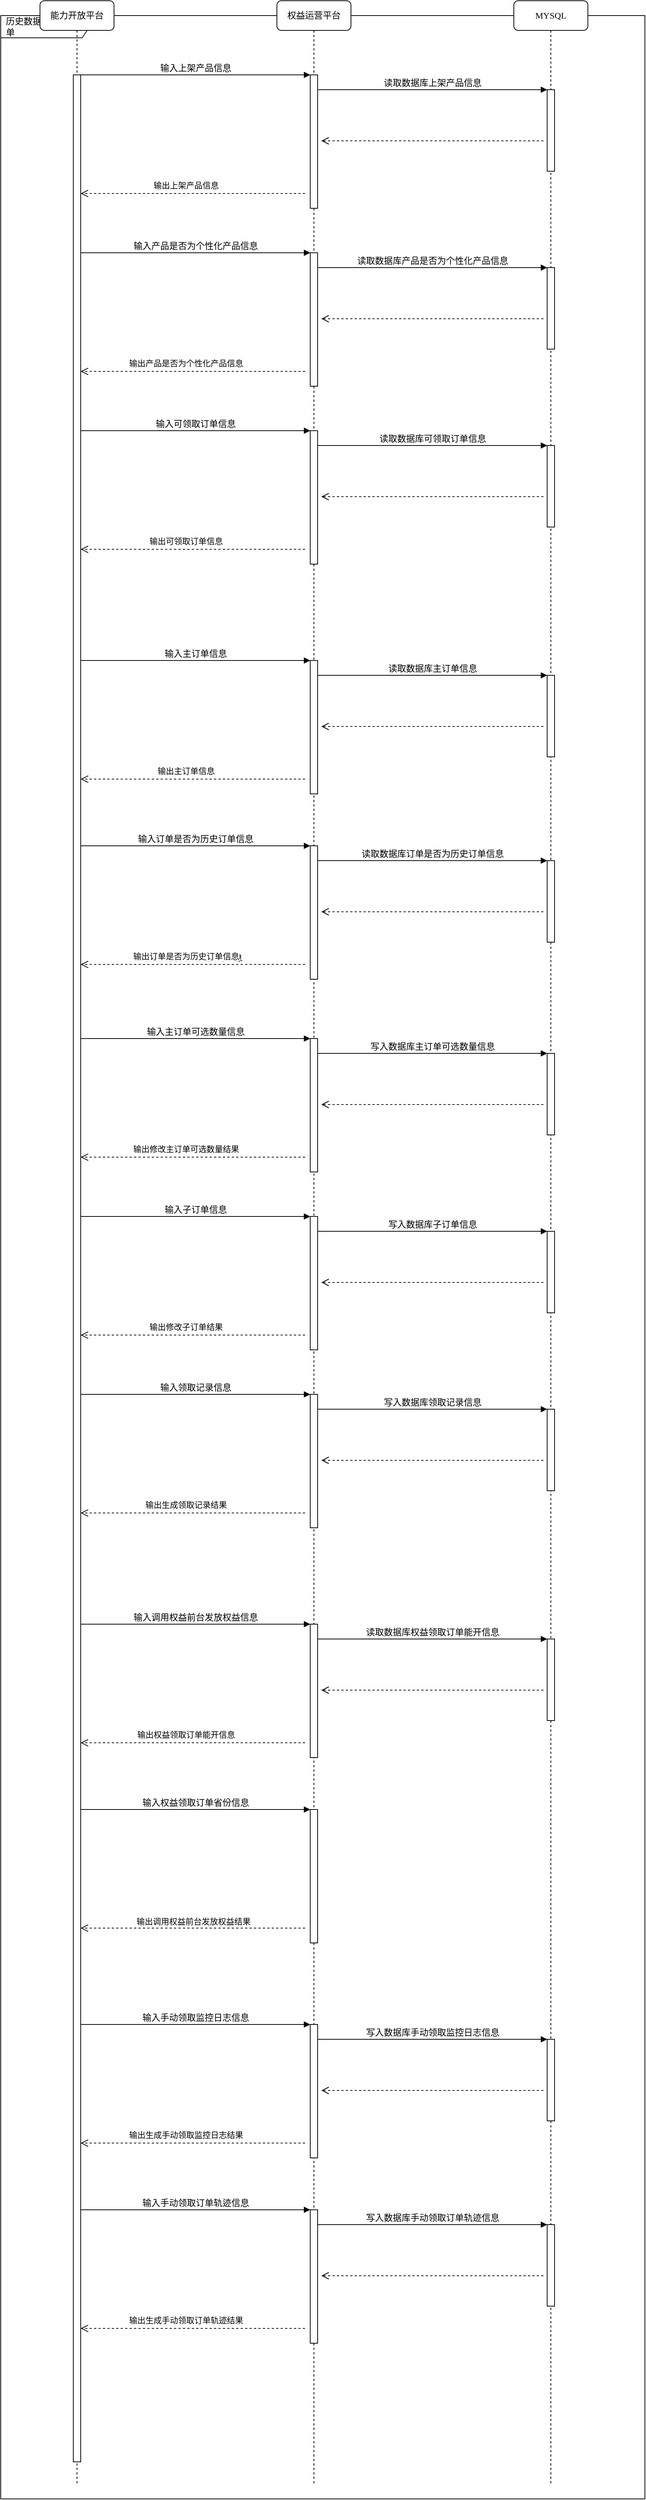 <mxfile version="14.4.7" type="github">
  <diagram name="历史数据生成领取订单" id="13e1069c-82ec-6db2-03f1-153e76fe0fe0">
    <mxGraphModel dx="1182" dy="582" grid="1" gridSize="10" guides="1" tooltips="1" connect="1" arrows="1" fold="1" page="1" pageScale="1" pageWidth="1100" pageHeight="850" background="#ffffff" math="0" shadow="0">
      <root>
        <mxCell id="0" />
        <mxCell id="1" parent="0" />
        <mxCell id="MZ5Lg_tPls2-0rmpcVJo-115" value="历史数据生成领取订单" style="shape=umlFrame;whiteSpace=wrap;html=1;width=120;height=30;boundedLbl=1;verticalAlign=middle;align=left;spacingLeft=5;" vertex="1" parent="1">
          <mxGeometry x="90" y="110" width="870" height="3350" as="geometry" />
        </mxCell>
        <mxCell id="MZ5Lg_tPls2-0rmpcVJo-116" value="权益运营平台" style="shape=umlLifeline;perimeter=lifelinePerimeter;whiteSpace=wrap;html=1;container=1;collapsible=0;recursiveResize=0;outlineConnect=0;rounded=1;shadow=0;comic=0;labelBackgroundColor=none;strokeWidth=1;fontFamily=Verdana;fontSize=12;align=center;" vertex="1" parent="1">
          <mxGeometry x="463" y="90" width="100" height="3350" as="geometry" />
        </mxCell>
        <mxCell id="MZ5Lg_tPls2-0rmpcVJo-117" value="" style="html=1;points=[];perimeter=orthogonalPerimeter;rounded=0;shadow=0;comic=0;labelBackgroundColor=none;strokeWidth=1;fontFamily=Verdana;fontSize=12;align=center;" vertex="1" parent="MZ5Lg_tPls2-0rmpcVJo-116">
          <mxGeometry x="45" y="100" width="10" height="180" as="geometry" />
        </mxCell>
        <mxCell id="MZ5Lg_tPls2-0rmpcVJo-118" value="MYSQL" style="shape=umlLifeline;perimeter=lifelinePerimeter;whiteSpace=wrap;html=1;container=1;collapsible=0;recursiveResize=0;outlineConnect=0;rounded=1;shadow=0;comic=0;labelBackgroundColor=none;strokeWidth=1;fontFamily=Verdana;fontSize=12;align=center;" vertex="1" parent="1">
          <mxGeometry x="783" y="90" width="100" height="3350" as="geometry" />
        </mxCell>
        <mxCell id="MZ5Lg_tPls2-0rmpcVJo-119" value="" style="html=1;points=[];perimeter=orthogonalPerimeter;rounded=0;shadow=0;comic=0;labelBackgroundColor=none;strokeWidth=1;fontFamily=Verdana;fontSize=12;align=center;" vertex="1" parent="MZ5Lg_tPls2-0rmpcVJo-118">
          <mxGeometry x="45" y="120" width="10" height="110" as="geometry" />
        </mxCell>
        <mxCell id="MZ5Lg_tPls2-0rmpcVJo-120" value="能力开放平台" style="shape=umlLifeline;perimeter=lifelinePerimeter;whiteSpace=wrap;html=1;container=1;collapsible=0;recursiveResize=0;outlineConnect=0;rounded=1;shadow=0;comic=0;labelBackgroundColor=none;strokeWidth=1;fontFamily=Verdana;fontSize=12;align=center;" vertex="1" parent="1">
          <mxGeometry x="143" y="90" width="100" height="3350" as="geometry" />
        </mxCell>
        <mxCell id="MZ5Lg_tPls2-0rmpcVJo-121" value="" style="html=1;points=[];perimeter=orthogonalPerimeter;rounded=0;shadow=0;comic=0;labelBackgroundColor=none;strokeWidth=1;fontFamily=Verdana;fontSize=12;align=center;" vertex="1" parent="MZ5Lg_tPls2-0rmpcVJo-120">
          <mxGeometry x="45" y="100" width="10" height="3220" as="geometry" />
        </mxCell>
        <mxCell id="MZ5Lg_tPls2-0rmpcVJo-122" value="输入上架产品信息" style="html=1;verticalAlign=bottom;endArrow=block;entryX=0;entryY=0;labelBackgroundColor=none;fontFamily=Verdana;fontSize=12;edgeStyle=elbowEdgeStyle;elbow=vertical;" edge="1" parent="1" source="MZ5Lg_tPls2-0rmpcVJo-121" target="MZ5Lg_tPls2-0rmpcVJo-117">
          <mxGeometry relative="1" as="geometry">
            <mxPoint x="443" y="200" as="sourcePoint" />
          </mxGeometry>
        </mxCell>
        <mxCell id="MZ5Lg_tPls2-0rmpcVJo-123" value="读取数据库上架产品信息" style="html=1;verticalAlign=bottom;endArrow=block;entryX=0;entryY=0;labelBackgroundColor=none;fontFamily=Verdana;fontSize=12;edgeStyle=elbowEdgeStyle;elbow=vertical;" edge="1" parent="1" source="MZ5Lg_tPls2-0rmpcVJo-117" target="MZ5Lg_tPls2-0rmpcVJo-119">
          <mxGeometry relative="1" as="geometry">
            <mxPoint x="593" y="210" as="sourcePoint" />
          </mxGeometry>
        </mxCell>
        <mxCell id="MZ5Lg_tPls2-0rmpcVJo-124" value="" style="html=1;verticalAlign=bottom;endArrow=open;dashed=1;endSize=8;" edge="1" parent="1">
          <mxGeometry relative="1" as="geometry">
            <mxPoint x="823" y="279" as="sourcePoint" />
            <mxPoint x="523" y="279" as="targetPoint" />
          </mxGeometry>
        </mxCell>
        <mxCell id="MZ5Lg_tPls2-0rmpcVJo-125" value="" style="html=1;verticalAlign=bottom;endArrow=open;dashed=1;endSize=8;entryX=1.2;entryY=0.387;entryDx=0;entryDy=0;entryPerimeter=0;" edge="1" parent="1">
          <mxGeometry relative="1" as="geometry">
            <mxPoint x="501" y="350" as="sourcePoint" />
            <mxPoint x="198" y="350.01" as="targetPoint" />
          </mxGeometry>
        </mxCell>
        <mxCell id="MZ5Lg_tPls2-0rmpcVJo-126" value="输出上架产品信息" style="edgeLabel;html=1;align=center;verticalAlign=middle;resizable=0;points=[];" vertex="1" connectable="0" parent="MZ5Lg_tPls2-0rmpcVJo-125">
          <mxGeometry x="0.102" y="-1" relative="1" as="geometry">
            <mxPoint x="6" y="-10.01" as="offset" />
          </mxGeometry>
        </mxCell>
        <mxCell id="MZ5Lg_tPls2-0rmpcVJo-127" value="" style="html=1;points=[];perimeter=orthogonalPerimeter;rounded=0;shadow=0;comic=0;labelBackgroundColor=none;strokeWidth=1;fontFamily=Verdana;fontSize=12;align=center;" vertex="1" parent="1">
          <mxGeometry x="508" y="430" width="10" height="180" as="geometry" />
        </mxCell>
        <mxCell id="MZ5Lg_tPls2-0rmpcVJo-128" value="" style="html=1;points=[];perimeter=orthogonalPerimeter;rounded=0;shadow=0;comic=0;labelBackgroundColor=none;strokeWidth=1;fontFamily=Verdana;fontSize=12;align=center;" vertex="1" parent="1">
          <mxGeometry x="828" y="450" width="10" height="110" as="geometry" />
        </mxCell>
        <mxCell id="MZ5Lg_tPls2-0rmpcVJo-129" value="输入产品是否为个性化产品信息" style="html=1;verticalAlign=bottom;endArrow=block;entryX=0;entryY=0;labelBackgroundColor=none;fontFamily=Verdana;fontSize=12;edgeStyle=elbowEdgeStyle;elbow=vertical;" edge="1" parent="1" target="MZ5Lg_tPls2-0rmpcVJo-127">
          <mxGeometry relative="1" as="geometry">
            <mxPoint x="198" y="430" as="sourcePoint" />
          </mxGeometry>
        </mxCell>
        <mxCell id="MZ5Lg_tPls2-0rmpcVJo-130" value="读取数据库产品是否为个性化产品信息" style="html=1;verticalAlign=bottom;endArrow=block;entryX=0;entryY=0;labelBackgroundColor=none;fontFamily=Verdana;fontSize=12;edgeStyle=elbowEdgeStyle;elbow=vertical;" edge="1" parent="1" source="MZ5Lg_tPls2-0rmpcVJo-127" target="MZ5Lg_tPls2-0rmpcVJo-128">
          <mxGeometry relative="1" as="geometry">
            <mxPoint x="593" y="450" as="sourcePoint" />
          </mxGeometry>
        </mxCell>
        <mxCell id="MZ5Lg_tPls2-0rmpcVJo-131" value="" style="html=1;verticalAlign=bottom;endArrow=open;dashed=1;endSize=8;" edge="1" parent="1">
          <mxGeometry relative="1" as="geometry">
            <mxPoint x="823" y="519" as="sourcePoint" />
            <mxPoint x="523" y="519" as="targetPoint" />
          </mxGeometry>
        </mxCell>
        <mxCell id="MZ5Lg_tPls2-0rmpcVJo-132" value="" style="html=1;verticalAlign=bottom;endArrow=open;dashed=1;endSize=8;entryX=1.2;entryY=0.387;entryDx=0;entryDy=0;entryPerimeter=0;" edge="1" parent="1">
          <mxGeometry relative="1" as="geometry">
            <mxPoint x="501" y="590" as="sourcePoint" />
            <mxPoint x="198" y="590.01" as="targetPoint" />
          </mxGeometry>
        </mxCell>
        <mxCell id="MZ5Lg_tPls2-0rmpcVJo-133" value="输出产品是否为个性化产品信息" style="edgeLabel;html=1;align=center;verticalAlign=middle;resizable=0;points=[];" vertex="1" connectable="0" parent="MZ5Lg_tPls2-0rmpcVJo-132">
          <mxGeometry x="0.102" y="-1" relative="1" as="geometry">
            <mxPoint x="6" y="-10.01" as="offset" />
          </mxGeometry>
        </mxCell>
        <mxCell id="MZ5Lg_tPls2-0rmpcVJo-134" value="" style="html=1;points=[];perimeter=orthogonalPerimeter;rounded=0;shadow=0;comic=0;labelBackgroundColor=none;strokeWidth=1;fontFamily=Verdana;fontSize=12;align=center;" vertex="1" parent="1">
          <mxGeometry x="508" y="670" width="10" height="180" as="geometry" />
        </mxCell>
        <mxCell id="MZ5Lg_tPls2-0rmpcVJo-135" value="" style="html=1;points=[];perimeter=orthogonalPerimeter;rounded=0;shadow=0;comic=0;labelBackgroundColor=none;strokeWidth=1;fontFamily=Verdana;fontSize=12;align=center;" vertex="1" parent="1">
          <mxGeometry x="828" y="690" width="10" height="110" as="geometry" />
        </mxCell>
        <mxCell id="MZ5Lg_tPls2-0rmpcVJo-136" value="输入可领取订单信息" style="html=1;verticalAlign=bottom;endArrow=block;entryX=0;entryY=0;labelBackgroundColor=none;fontFamily=Verdana;fontSize=12;edgeStyle=elbowEdgeStyle;elbow=vertical;" edge="1" parent="1" target="MZ5Lg_tPls2-0rmpcVJo-134">
          <mxGeometry relative="1" as="geometry">
            <mxPoint x="198" y="670" as="sourcePoint" />
          </mxGeometry>
        </mxCell>
        <mxCell id="MZ5Lg_tPls2-0rmpcVJo-137" value="读取数据库可领取订单信息" style="html=1;verticalAlign=bottom;endArrow=block;entryX=0;entryY=0;labelBackgroundColor=none;fontFamily=Verdana;fontSize=12;edgeStyle=elbowEdgeStyle;elbow=vertical;" edge="1" parent="1" source="MZ5Lg_tPls2-0rmpcVJo-134" target="MZ5Lg_tPls2-0rmpcVJo-135">
          <mxGeometry relative="1" as="geometry">
            <mxPoint x="593" y="690" as="sourcePoint" />
          </mxGeometry>
        </mxCell>
        <mxCell id="MZ5Lg_tPls2-0rmpcVJo-138" value="" style="html=1;verticalAlign=bottom;endArrow=open;dashed=1;endSize=8;" edge="1" parent="1">
          <mxGeometry relative="1" as="geometry">
            <mxPoint x="823" y="759.0" as="sourcePoint" />
            <mxPoint x="523" y="759.0" as="targetPoint" />
          </mxGeometry>
        </mxCell>
        <mxCell id="MZ5Lg_tPls2-0rmpcVJo-139" value="" style="html=1;verticalAlign=bottom;endArrow=open;dashed=1;endSize=8;entryX=1.2;entryY=0.387;entryDx=0;entryDy=0;entryPerimeter=0;" edge="1" parent="1">
          <mxGeometry relative="1" as="geometry">
            <mxPoint x="501" y="830" as="sourcePoint" />
            <mxPoint x="198" y="830.01" as="targetPoint" />
          </mxGeometry>
        </mxCell>
        <mxCell id="MZ5Lg_tPls2-0rmpcVJo-140" value="输出可领取订单信息" style="edgeLabel;html=1;align=center;verticalAlign=middle;resizable=0;points=[];" vertex="1" connectable="0" parent="MZ5Lg_tPls2-0rmpcVJo-139">
          <mxGeometry x="0.102" y="-1" relative="1" as="geometry">
            <mxPoint x="6" y="-10.01" as="offset" />
          </mxGeometry>
        </mxCell>
        <mxCell id="MZ5Lg_tPls2-0rmpcVJo-141" value="" style="html=1;points=[];perimeter=orthogonalPerimeter;rounded=0;shadow=0;comic=0;labelBackgroundColor=none;strokeWidth=1;fontFamily=Verdana;fontSize=12;align=center;" vertex="1" parent="1">
          <mxGeometry x="508" y="980" width="10" height="180" as="geometry" />
        </mxCell>
        <mxCell id="MZ5Lg_tPls2-0rmpcVJo-142" value="" style="html=1;points=[];perimeter=orthogonalPerimeter;rounded=0;shadow=0;comic=0;labelBackgroundColor=none;strokeWidth=1;fontFamily=Verdana;fontSize=12;align=center;" vertex="1" parent="1">
          <mxGeometry x="828" y="1000" width="10" height="110" as="geometry" />
        </mxCell>
        <mxCell id="MZ5Lg_tPls2-0rmpcVJo-143" value="输入主订单信息" style="html=1;verticalAlign=bottom;endArrow=block;entryX=0;entryY=0;labelBackgroundColor=none;fontFamily=Verdana;fontSize=12;edgeStyle=elbowEdgeStyle;elbow=vertical;" edge="1" parent="1" target="MZ5Lg_tPls2-0rmpcVJo-141">
          <mxGeometry relative="1" as="geometry">
            <mxPoint x="198" y="980" as="sourcePoint" />
          </mxGeometry>
        </mxCell>
        <mxCell id="MZ5Lg_tPls2-0rmpcVJo-144" value="读取数据库主订单信息" style="html=1;verticalAlign=bottom;endArrow=block;entryX=0;entryY=0;labelBackgroundColor=none;fontFamily=Verdana;fontSize=12;edgeStyle=elbowEdgeStyle;elbow=vertical;" edge="1" parent="1" source="MZ5Lg_tPls2-0rmpcVJo-141" target="MZ5Lg_tPls2-0rmpcVJo-142">
          <mxGeometry relative="1" as="geometry">
            <mxPoint x="593" y="1000" as="sourcePoint" />
          </mxGeometry>
        </mxCell>
        <mxCell id="MZ5Lg_tPls2-0rmpcVJo-145" value="" style="html=1;verticalAlign=bottom;endArrow=open;dashed=1;endSize=8;" edge="1" parent="1">
          <mxGeometry relative="1" as="geometry">
            <mxPoint x="823" y="1069.0" as="sourcePoint" />
            <mxPoint x="523" y="1069.0" as="targetPoint" />
          </mxGeometry>
        </mxCell>
        <mxCell id="MZ5Lg_tPls2-0rmpcVJo-146" value="" style="html=1;verticalAlign=bottom;endArrow=open;dashed=1;endSize=8;entryX=1.2;entryY=0.387;entryDx=0;entryDy=0;entryPerimeter=0;" edge="1" parent="1">
          <mxGeometry relative="1" as="geometry">
            <mxPoint x="501" y="1140" as="sourcePoint" />
            <mxPoint x="198" y="1140.01" as="targetPoint" />
          </mxGeometry>
        </mxCell>
        <mxCell id="MZ5Lg_tPls2-0rmpcVJo-147" value="输出主订单信息" style="edgeLabel;html=1;align=center;verticalAlign=middle;resizable=0;points=[];" vertex="1" connectable="0" parent="MZ5Lg_tPls2-0rmpcVJo-146">
          <mxGeometry x="0.102" y="-1" relative="1" as="geometry">
            <mxPoint x="6" y="-10.01" as="offset" />
          </mxGeometry>
        </mxCell>
        <mxCell id="MZ5Lg_tPls2-0rmpcVJo-148" value="" style="html=1;points=[];perimeter=orthogonalPerimeter;rounded=0;shadow=0;comic=0;labelBackgroundColor=none;strokeWidth=1;fontFamily=Verdana;fontSize=12;align=center;" vertex="1" parent="1">
          <mxGeometry x="508" y="1230" width="10" height="180" as="geometry" />
        </mxCell>
        <mxCell id="MZ5Lg_tPls2-0rmpcVJo-149" value="" style="html=1;points=[];perimeter=orthogonalPerimeter;rounded=0;shadow=0;comic=0;labelBackgroundColor=none;strokeWidth=1;fontFamily=Verdana;fontSize=12;align=center;" vertex="1" parent="1">
          <mxGeometry x="828" y="1250" width="10" height="110" as="geometry" />
        </mxCell>
        <mxCell id="MZ5Lg_tPls2-0rmpcVJo-150" value="输入订单是否为历史订单信息" style="html=1;verticalAlign=bottom;endArrow=block;entryX=0;entryY=0;labelBackgroundColor=none;fontFamily=Verdana;fontSize=12;edgeStyle=elbowEdgeStyle;elbow=vertical;" edge="1" parent="1" target="MZ5Lg_tPls2-0rmpcVJo-148">
          <mxGeometry relative="1" as="geometry">
            <mxPoint x="198" y="1230" as="sourcePoint" />
          </mxGeometry>
        </mxCell>
        <mxCell id="MZ5Lg_tPls2-0rmpcVJo-151" value="读取数据库订单是否为历史订单信息" style="html=1;verticalAlign=bottom;endArrow=block;entryX=0;entryY=0;labelBackgroundColor=none;fontFamily=Verdana;fontSize=12;edgeStyle=elbowEdgeStyle;elbow=vertical;" edge="1" parent="1" source="MZ5Lg_tPls2-0rmpcVJo-148" target="MZ5Lg_tPls2-0rmpcVJo-149">
          <mxGeometry relative="1" as="geometry">
            <mxPoint x="593" y="1250" as="sourcePoint" />
          </mxGeometry>
        </mxCell>
        <mxCell id="MZ5Lg_tPls2-0rmpcVJo-152" value="" style="html=1;verticalAlign=bottom;endArrow=open;dashed=1;endSize=8;" edge="1" parent="1">
          <mxGeometry relative="1" as="geometry">
            <mxPoint x="823" y="1319" as="sourcePoint" />
            <mxPoint x="523" y="1319" as="targetPoint" />
          </mxGeometry>
        </mxCell>
        <mxCell id="MZ5Lg_tPls2-0rmpcVJo-153" value="输出历史数据清洗账号信息" style="html=1;verticalAlign=bottom;endArrow=open;dashed=1;endSize=8;entryX=1.2;entryY=0.387;entryDx=0;entryDy=0;entryPerimeter=0;" edge="1" parent="1">
          <mxGeometry relative="1" as="geometry">
            <mxPoint x="501" y="1390" as="sourcePoint" />
            <mxPoint x="198" y="1390.01" as="targetPoint" />
          </mxGeometry>
        </mxCell>
        <mxCell id="MZ5Lg_tPls2-0rmpcVJo-154" value="输出订单是否为历史订单信息" style="edgeLabel;html=1;align=center;verticalAlign=middle;resizable=0;points=[];" vertex="1" connectable="0" parent="MZ5Lg_tPls2-0rmpcVJo-153">
          <mxGeometry x="0.102" y="-1" relative="1" as="geometry">
            <mxPoint x="6" y="-10.01" as="offset" />
          </mxGeometry>
        </mxCell>
        <mxCell id="MZ5Lg_tPls2-0rmpcVJo-155" value="" style="html=1;points=[];perimeter=orthogonalPerimeter;rounded=0;shadow=0;comic=0;labelBackgroundColor=none;strokeWidth=1;fontFamily=Verdana;fontSize=12;align=center;" vertex="1" parent="1">
          <mxGeometry x="508" y="1490" width="10" height="180" as="geometry" />
        </mxCell>
        <mxCell id="MZ5Lg_tPls2-0rmpcVJo-156" value="" style="html=1;points=[];perimeter=orthogonalPerimeter;rounded=0;shadow=0;comic=0;labelBackgroundColor=none;strokeWidth=1;fontFamily=Verdana;fontSize=12;align=center;" vertex="1" parent="1">
          <mxGeometry x="828" y="1510" width="10" height="110" as="geometry" />
        </mxCell>
        <mxCell id="MZ5Lg_tPls2-0rmpcVJo-157" value="输入主订单可选数量信息" style="html=1;verticalAlign=bottom;endArrow=block;entryX=0;entryY=0;labelBackgroundColor=none;fontFamily=Verdana;fontSize=12;edgeStyle=elbowEdgeStyle;elbow=vertical;" edge="1" parent="1" target="MZ5Lg_tPls2-0rmpcVJo-155">
          <mxGeometry relative="1" as="geometry">
            <mxPoint x="198" y="1490" as="sourcePoint" />
          </mxGeometry>
        </mxCell>
        <mxCell id="MZ5Lg_tPls2-0rmpcVJo-158" value="写入数据库主订单可选数量信息" style="html=1;verticalAlign=bottom;endArrow=block;entryX=0;entryY=0;labelBackgroundColor=none;fontFamily=Verdana;fontSize=12;edgeStyle=elbowEdgeStyle;elbow=vertical;" edge="1" parent="1" source="MZ5Lg_tPls2-0rmpcVJo-155" target="MZ5Lg_tPls2-0rmpcVJo-156">
          <mxGeometry relative="1" as="geometry">
            <mxPoint x="593" y="1510" as="sourcePoint" />
          </mxGeometry>
        </mxCell>
        <mxCell id="MZ5Lg_tPls2-0rmpcVJo-159" value="" style="html=1;verticalAlign=bottom;endArrow=open;dashed=1;endSize=8;" edge="1" parent="1">
          <mxGeometry relative="1" as="geometry">
            <mxPoint x="823" y="1579" as="sourcePoint" />
            <mxPoint x="523" y="1579" as="targetPoint" />
          </mxGeometry>
        </mxCell>
        <mxCell id="MZ5Lg_tPls2-0rmpcVJo-160" value="" style="html=1;verticalAlign=bottom;endArrow=open;dashed=1;endSize=8;entryX=1.2;entryY=0.387;entryDx=0;entryDy=0;entryPerimeter=0;" edge="1" parent="1">
          <mxGeometry relative="1" as="geometry">
            <mxPoint x="501" y="1650" as="sourcePoint" />
            <mxPoint x="198" y="1650.01" as="targetPoint" />
          </mxGeometry>
        </mxCell>
        <mxCell id="MZ5Lg_tPls2-0rmpcVJo-161" value="输出修改主订单可选数量结果" style="edgeLabel;html=1;align=center;verticalAlign=middle;resizable=0;points=[];" vertex="1" connectable="0" parent="MZ5Lg_tPls2-0rmpcVJo-160">
          <mxGeometry x="0.102" y="-1" relative="1" as="geometry">
            <mxPoint x="6" y="-10.01" as="offset" />
          </mxGeometry>
        </mxCell>
        <mxCell id="MZ5Lg_tPls2-0rmpcVJo-162" value="" style="html=1;points=[];perimeter=orthogonalPerimeter;rounded=0;shadow=0;comic=0;labelBackgroundColor=none;strokeWidth=1;fontFamily=Verdana;fontSize=12;align=center;" vertex="1" parent="1">
          <mxGeometry x="508" y="1730" width="10" height="180" as="geometry" />
        </mxCell>
        <mxCell id="MZ5Lg_tPls2-0rmpcVJo-163" value="" style="html=1;points=[];perimeter=orthogonalPerimeter;rounded=0;shadow=0;comic=0;labelBackgroundColor=none;strokeWidth=1;fontFamily=Verdana;fontSize=12;align=center;" vertex="1" parent="1">
          <mxGeometry x="828" y="1750" width="10" height="110" as="geometry" />
        </mxCell>
        <mxCell id="MZ5Lg_tPls2-0rmpcVJo-164" value="输入子订单信息" style="html=1;verticalAlign=bottom;endArrow=block;entryX=0;entryY=0;labelBackgroundColor=none;fontFamily=Verdana;fontSize=12;edgeStyle=elbowEdgeStyle;elbow=vertical;" edge="1" parent="1" target="MZ5Lg_tPls2-0rmpcVJo-162">
          <mxGeometry relative="1" as="geometry">
            <mxPoint x="198" y="1730" as="sourcePoint" />
          </mxGeometry>
        </mxCell>
        <mxCell id="MZ5Lg_tPls2-0rmpcVJo-165" value="写入数据库子订单信息" style="html=1;verticalAlign=bottom;endArrow=block;entryX=0;entryY=0;labelBackgroundColor=none;fontFamily=Verdana;fontSize=12;edgeStyle=elbowEdgeStyle;elbow=vertical;" edge="1" parent="1" source="MZ5Lg_tPls2-0rmpcVJo-162" target="MZ5Lg_tPls2-0rmpcVJo-163">
          <mxGeometry relative="1" as="geometry">
            <mxPoint x="593" y="1750" as="sourcePoint" />
          </mxGeometry>
        </mxCell>
        <mxCell id="MZ5Lg_tPls2-0rmpcVJo-166" value="" style="html=1;verticalAlign=bottom;endArrow=open;dashed=1;endSize=8;" edge="1" parent="1">
          <mxGeometry relative="1" as="geometry">
            <mxPoint x="823" y="1819" as="sourcePoint" />
            <mxPoint x="523" y="1819" as="targetPoint" />
          </mxGeometry>
        </mxCell>
        <mxCell id="MZ5Lg_tPls2-0rmpcVJo-167" value="" style="html=1;verticalAlign=bottom;endArrow=open;dashed=1;endSize=8;entryX=1.2;entryY=0.387;entryDx=0;entryDy=0;entryPerimeter=0;" edge="1" parent="1">
          <mxGeometry relative="1" as="geometry">
            <mxPoint x="501" y="1890" as="sourcePoint" />
            <mxPoint x="198" y="1890.01" as="targetPoint" />
          </mxGeometry>
        </mxCell>
        <mxCell id="MZ5Lg_tPls2-0rmpcVJo-168" value="输出修改子订单结果" style="edgeLabel;html=1;align=center;verticalAlign=middle;resizable=0;points=[];" vertex="1" connectable="0" parent="MZ5Lg_tPls2-0rmpcVJo-167">
          <mxGeometry x="0.102" y="-1" relative="1" as="geometry">
            <mxPoint x="6" y="-10.01" as="offset" />
          </mxGeometry>
        </mxCell>
        <mxCell id="MZ5Lg_tPls2-0rmpcVJo-169" value="" style="html=1;points=[];perimeter=orthogonalPerimeter;rounded=0;shadow=0;comic=0;labelBackgroundColor=none;strokeWidth=1;fontFamily=Verdana;fontSize=12;align=center;" vertex="1" parent="1">
          <mxGeometry x="508" y="1970" width="10" height="180" as="geometry" />
        </mxCell>
        <mxCell id="MZ5Lg_tPls2-0rmpcVJo-170" value="" style="html=1;points=[];perimeter=orthogonalPerimeter;rounded=0;shadow=0;comic=0;labelBackgroundColor=none;strokeWidth=1;fontFamily=Verdana;fontSize=12;align=center;" vertex="1" parent="1">
          <mxGeometry x="828" y="1990" width="10" height="110" as="geometry" />
        </mxCell>
        <mxCell id="MZ5Lg_tPls2-0rmpcVJo-171" value="输入领取记录信息" style="html=1;verticalAlign=bottom;endArrow=block;entryX=0;entryY=0;labelBackgroundColor=none;fontFamily=Verdana;fontSize=12;edgeStyle=elbowEdgeStyle;elbow=vertical;" edge="1" parent="1" target="MZ5Lg_tPls2-0rmpcVJo-169">
          <mxGeometry relative="1" as="geometry">
            <mxPoint x="198" y="1970" as="sourcePoint" />
          </mxGeometry>
        </mxCell>
        <mxCell id="MZ5Lg_tPls2-0rmpcVJo-172" value="写入数据库领取记录信息" style="html=1;verticalAlign=bottom;endArrow=block;entryX=0;entryY=0;labelBackgroundColor=none;fontFamily=Verdana;fontSize=12;edgeStyle=elbowEdgeStyle;elbow=vertical;" edge="1" parent="1" source="MZ5Lg_tPls2-0rmpcVJo-169" target="MZ5Lg_tPls2-0rmpcVJo-170">
          <mxGeometry relative="1" as="geometry">
            <mxPoint x="593" y="1990" as="sourcePoint" />
          </mxGeometry>
        </mxCell>
        <mxCell id="MZ5Lg_tPls2-0rmpcVJo-173" value="" style="html=1;verticalAlign=bottom;endArrow=open;dashed=1;endSize=8;" edge="1" parent="1">
          <mxGeometry relative="1" as="geometry">
            <mxPoint x="823" y="2059" as="sourcePoint" />
            <mxPoint x="523" y="2059" as="targetPoint" />
          </mxGeometry>
        </mxCell>
        <mxCell id="MZ5Lg_tPls2-0rmpcVJo-174" value="" style="html=1;verticalAlign=bottom;endArrow=open;dashed=1;endSize=8;entryX=1.2;entryY=0.387;entryDx=0;entryDy=0;entryPerimeter=0;" edge="1" parent="1">
          <mxGeometry relative="1" as="geometry">
            <mxPoint x="501" y="2130" as="sourcePoint" />
            <mxPoint x="198" y="2130.01" as="targetPoint" />
          </mxGeometry>
        </mxCell>
        <mxCell id="MZ5Lg_tPls2-0rmpcVJo-175" value="输出生成领取记录结果" style="edgeLabel;html=1;align=center;verticalAlign=middle;resizable=0;points=[];" vertex="1" connectable="0" parent="MZ5Lg_tPls2-0rmpcVJo-174">
          <mxGeometry x="0.102" y="-1" relative="1" as="geometry">
            <mxPoint x="6" y="-10.01" as="offset" />
          </mxGeometry>
        </mxCell>
        <mxCell id="MZ5Lg_tPls2-0rmpcVJo-176" value="" style="html=1;points=[];perimeter=orthogonalPerimeter;rounded=0;shadow=0;comic=0;labelBackgroundColor=none;strokeWidth=1;fontFamily=Verdana;fontSize=12;align=center;" vertex="1" parent="1">
          <mxGeometry x="508" y="2280" width="10" height="180" as="geometry" />
        </mxCell>
        <mxCell id="MZ5Lg_tPls2-0rmpcVJo-177" value="" style="html=1;points=[];perimeter=orthogonalPerimeter;rounded=0;shadow=0;comic=0;labelBackgroundColor=none;strokeWidth=1;fontFamily=Verdana;fontSize=12;align=center;" vertex="1" parent="1">
          <mxGeometry x="828" y="2300" width="10" height="110" as="geometry" />
        </mxCell>
        <mxCell id="MZ5Lg_tPls2-0rmpcVJo-178" value="输入调用权益前台发放权益信息" style="html=1;verticalAlign=bottom;endArrow=block;entryX=0;entryY=0;labelBackgroundColor=none;fontFamily=Verdana;fontSize=12;edgeStyle=elbowEdgeStyle;elbow=vertical;" edge="1" parent="1" target="MZ5Lg_tPls2-0rmpcVJo-176">
          <mxGeometry relative="1" as="geometry">
            <mxPoint x="198" y="2280" as="sourcePoint" />
          </mxGeometry>
        </mxCell>
        <mxCell id="MZ5Lg_tPls2-0rmpcVJo-179" value="读取数据库权益领取订单能开信息" style="html=1;verticalAlign=bottom;endArrow=block;entryX=0;entryY=0;labelBackgroundColor=none;fontFamily=Verdana;fontSize=12;edgeStyle=elbowEdgeStyle;elbow=vertical;" edge="1" parent="1" source="MZ5Lg_tPls2-0rmpcVJo-176" target="MZ5Lg_tPls2-0rmpcVJo-177">
          <mxGeometry relative="1" as="geometry">
            <mxPoint x="593" y="2300" as="sourcePoint" />
          </mxGeometry>
        </mxCell>
        <mxCell id="MZ5Lg_tPls2-0rmpcVJo-180" value="" style="html=1;verticalAlign=bottom;endArrow=open;dashed=1;endSize=8;" edge="1" parent="1">
          <mxGeometry relative="1" as="geometry">
            <mxPoint x="823" y="2369" as="sourcePoint" />
            <mxPoint x="523" y="2369" as="targetPoint" />
          </mxGeometry>
        </mxCell>
        <mxCell id="MZ5Lg_tPls2-0rmpcVJo-181" value="" style="html=1;verticalAlign=bottom;endArrow=open;dashed=1;endSize=8;entryX=1.2;entryY=0.387;entryDx=0;entryDy=0;entryPerimeter=0;" edge="1" parent="1">
          <mxGeometry relative="1" as="geometry">
            <mxPoint x="501" y="2440" as="sourcePoint" />
            <mxPoint x="198" y="2440.01" as="targetPoint" />
          </mxGeometry>
        </mxCell>
        <mxCell id="MZ5Lg_tPls2-0rmpcVJo-182" value="输出权益领取订单能开信息" style="edgeLabel;html=1;align=center;verticalAlign=middle;resizable=0;points=[];" vertex="1" connectable="0" parent="MZ5Lg_tPls2-0rmpcVJo-181">
          <mxGeometry x="0.102" y="-1" relative="1" as="geometry">
            <mxPoint x="6" y="-10.01" as="offset" />
          </mxGeometry>
        </mxCell>
        <mxCell id="MZ5Lg_tPls2-0rmpcVJo-183" value="" style="html=1;points=[];perimeter=orthogonalPerimeter;rounded=0;shadow=0;comic=0;labelBackgroundColor=none;strokeWidth=1;fontFamily=Verdana;fontSize=12;align=center;" vertex="1" parent="1">
          <mxGeometry x="508" y="2530" width="10" height="180" as="geometry" />
        </mxCell>
        <mxCell id="MZ5Lg_tPls2-0rmpcVJo-185" value="输入权益领取订单省份信息" style="html=1;verticalAlign=bottom;endArrow=block;entryX=0;entryY=0;labelBackgroundColor=none;fontFamily=Verdana;fontSize=12;edgeStyle=elbowEdgeStyle;elbow=vertical;" edge="1" parent="1" target="MZ5Lg_tPls2-0rmpcVJo-183">
          <mxGeometry relative="1" as="geometry">
            <mxPoint x="198" y="2530" as="sourcePoint" />
          </mxGeometry>
        </mxCell>
        <mxCell id="MZ5Lg_tPls2-0rmpcVJo-188" value="输出调用权益前台发放权益结果" style="html=1;verticalAlign=bottom;endArrow=open;dashed=1;endSize=8;entryX=1.2;entryY=0.387;entryDx=0;entryDy=0;entryPerimeter=0;" edge="1" parent="1">
          <mxGeometry relative="1" as="geometry">
            <mxPoint x="501" y="2690" as="sourcePoint" />
            <mxPoint x="198" y="2690.01" as="targetPoint" />
          </mxGeometry>
        </mxCell>
        <mxCell id="MZ5Lg_tPls2-0rmpcVJo-210" value="" style="html=1;points=[];perimeter=orthogonalPerimeter;rounded=0;shadow=0;comic=0;labelBackgroundColor=none;strokeWidth=1;fontFamily=Verdana;fontSize=12;align=center;" vertex="1" parent="1">
          <mxGeometry x="508" y="2820" width="10" height="180" as="geometry" />
        </mxCell>
        <mxCell id="MZ5Lg_tPls2-0rmpcVJo-211" value="" style="html=1;points=[];perimeter=orthogonalPerimeter;rounded=0;shadow=0;comic=0;labelBackgroundColor=none;strokeWidth=1;fontFamily=Verdana;fontSize=12;align=center;" vertex="1" parent="1">
          <mxGeometry x="828" y="2840" width="10" height="110" as="geometry" />
        </mxCell>
        <mxCell id="MZ5Lg_tPls2-0rmpcVJo-212" value="输入手动领取监控日志信息" style="html=1;verticalAlign=bottom;endArrow=block;entryX=0;entryY=0;labelBackgroundColor=none;fontFamily=Verdana;fontSize=12;edgeStyle=elbowEdgeStyle;elbow=vertical;" edge="1" parent="1" target="MZ5Lg_tPls2-0rmpcVJo-210">
          <mxGeometry relative="1" as="geometry">
            <mxPoint x="198" y="2820" as="sourcePoint" />
          </mxGeometry>
        </mxCell>
        <mxCell id="MZ5Lg_tPls2-0rmpcVJo-213" value="写入数据库手动领取监控日志信息" style="html=1;verticalAlign=bottom;endArrow=block;entryX=0;entryY=0;labelBackgroundColor=none;fontFamily=Verdana;fontSize=12;edgeStyle=elbowEdgeStyle;elbow=vertical;" edge="1" parent="1" source="MZ5Lg_tPls2-0rmpcVJo-210" target="MZ5Lg_tPls2-0rmpcVJo-211">
          <mxGeometry relative="1" as="geometry">
            <mxPoint x="593" y="2840" as="sourcePoint" />
          </mxGeometry>
        </mxCell>
        <mxCell id="MZ5Lg_tPls2-0rmpcVJo-214" value="" style="html=1;verticalAlign=bottom;endArrow=open;dashed=1;endSize=8;" edge="1" parent="1">
          <mxGeometry relative="1" as="geometry">
            <mxPoint x="823" y="2909" as="sourcePoint" />
            <mxPoint x="523" y="2909" as="targetPoint" />
          </mxGeometry>
        </mxCell>
        <mxCell id="MZ5Lg_tPls2-0rmpcVJo-215" value="" style="html=1;verticalAlign=bottom;endArrow=open;dashed=1;endSize=8;entryX=1.2;entryY=0.387;entryDx=0;entryDy=0;entryPerimeter=0;" edge="1" parent="1">
          <mxGeometry relative="1" as="geometry">
            <mxPoint x="501" y="2980" as="sourcePoint" />
            <mxPoint x="198" y="2980.01" as="targetPoint" />
          </mxGeometry>
        </mxCell>
        <mxCell id="MZ5Lg_tPls2-0rmpcVJo-216" value="输出生成手动领取监控日志结果" style="edgeLabel;html=1;align=center;verticalAlign=middle;resizable=0;points=[];" vertex="1" connectable="0" parent="MZ5Lg_tPls2-0rmpcVJo-215">
          <mxGeometry x="0.102" y="-1" relative="1" as="geometry">
            <mxPoint x="6" y="-10.01" as="offset" />
          </mxGeometry>
        </mxCell>
        <mxCell id="MZ5Lg_tPls2-0rmpcVJo-218" value="" style="html=1;points=[];perimeter=orthogonalPerimeter;rounded=0;shadow=0;comic=0;labelBackgroundColor=none;strokeWidth=1;fontFamily=Verdana;fontSize=12;align=center;" vertex="1" parent="1">
          <mxGeometry x="508" y="3070" width="10" height="180" as="geometry" />
        </mxCell>
        <mxCell id="MZ5Lg_tPls2-0rmpcVJo-219" value="" style="html=1;points=[];perimeter=orthogonalPerimeter;rounded=0;shadow=0;comic=0;labelBackgroundColor=none;strokeWidth=1;fontFamily=Verdana;fontSize=12;align=center;" vertex="1" parent="1">
          <mxGeometry x="828" y="3090" width="10" height="110" as="geometry" />
        </mxCell>
        <mxCell id="MZ5Lg_tPls2-0rmpcVJo-220" value="输入手动领取订单轨迹信息" style="html=1;verticalAlign=bottom;endArrow=block;entryX=0;entryY=0;labelBackgroundColor=none;fontFamily=Verdana;fontSize=12;edgeStyle=elbowEdgeStyle;elbow=vertical;" edge="1" parent="1" target="MZ5Lg_tPls2-0rmpcVJo-218">
          <mxGeometry relative="1" as="geometry">
            <mxPoint x="198" y="3070" as="sourcePoint" />
          </mxGeometry>
        </mxCell>
        <mxCell id="MZ5Lg_tPls2-0rmpcVJo-221" value="写入数据库手动领取订单轨迹信息" style="html=1;verticalAlign=bottom;endArrow=block;entryX=0;entryY=0;labelBackgroundColor=none;fontFamily=Verdana;fontSize=12;edgeStyle=elbowEdgeStyle;elbow=vertical;" edge="1" parent="1" source="MZ5Lg_tPls2-0rmpcVJo-218" target="MZ5Lg_tPls2-0rmpcVJo-219">
          <mxGeometry relative="1" as="geometry">
            <mxPoint x="593" y="3090" as="sourcePoint" />
          </mxGeometry>
        </mxCell>
        <mxCell id="MZ5Lg_tPls2-0rmpcVJo-222" value="" style="html=1;verticalAlign=bottom;endArrow=open;dashed=1;endSize=8;" edge="1" parent="1">
          <mxGeometry relative="1" as="geometry">
            <mxPoint x="823" y="3159" as="sourcePoint" />
            <mxPoint x="523" y="3159" as="targetPoint" />
          </mxGeometry>
        </mxCell>
        <mxCell id="MZ5Lg_tPls2-0rmpcVJo-223" value="" style="html=1;verticalAlign=bottom;endArrow=open;dashed=1;endSize=8;entryX=1.2;entryY=0.387;entryDx=0;entryDy=0;entryPerimeter=0;" edge="1" parent="1">
          <mxGeometry relative="1" as="geometry">
            <mxPoint x="501" y="3230" as="sourcePoint" />
            <mxPoint x="198" y="3230.01" as="targetPoint" />
          </mxGeometry>
        </mxCell>
        <mxCell id="MZ5Lg_tPls2-0rmpcVJo-224" value="输出生成手动领取订单轨迹结果" style="edgeLabel;html=1;align=center;verticalAlign=middle;resizable=0;points=[];" vertex="1" connectable="0" parent="MZ5Lg_tPls2-0rmpcVJo-223">
          <mxGeometry x="0.102" y="-1" relative="1" as="geometry">
            <mxPoint x="6" y="-10.01" as="offset" />
          </mxGeometry>
        </mxCell>
      </root>
    </mxGraphModel>
  </diagram>
</mxfile>
